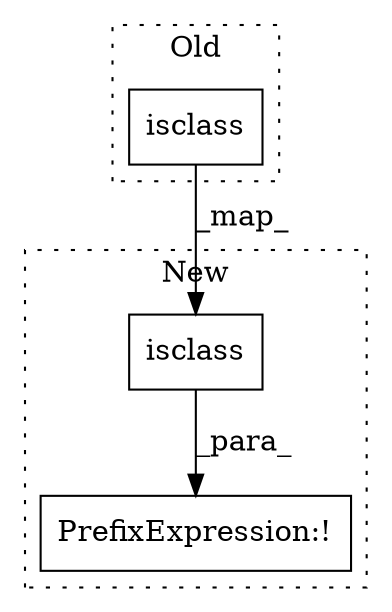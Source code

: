 digraph G {
subgraph cluster0 {
1 [label="isclass" a="32" s="1651,1664" l="8,1" shape="box"];
label = "Old";
style="dotted";
}
subgraph cluster1 {
2 [label="isclass" a="32" s="1739,1752" l="8,1" shape="box"];
3 [label="PrefixExpression:!" a="38" s="1730" l="1" shape="box"];
label = "New";
style="dotted";
}
1 -> 2 [label="_map_"];
2 -> 3 [label="_para_"];
}